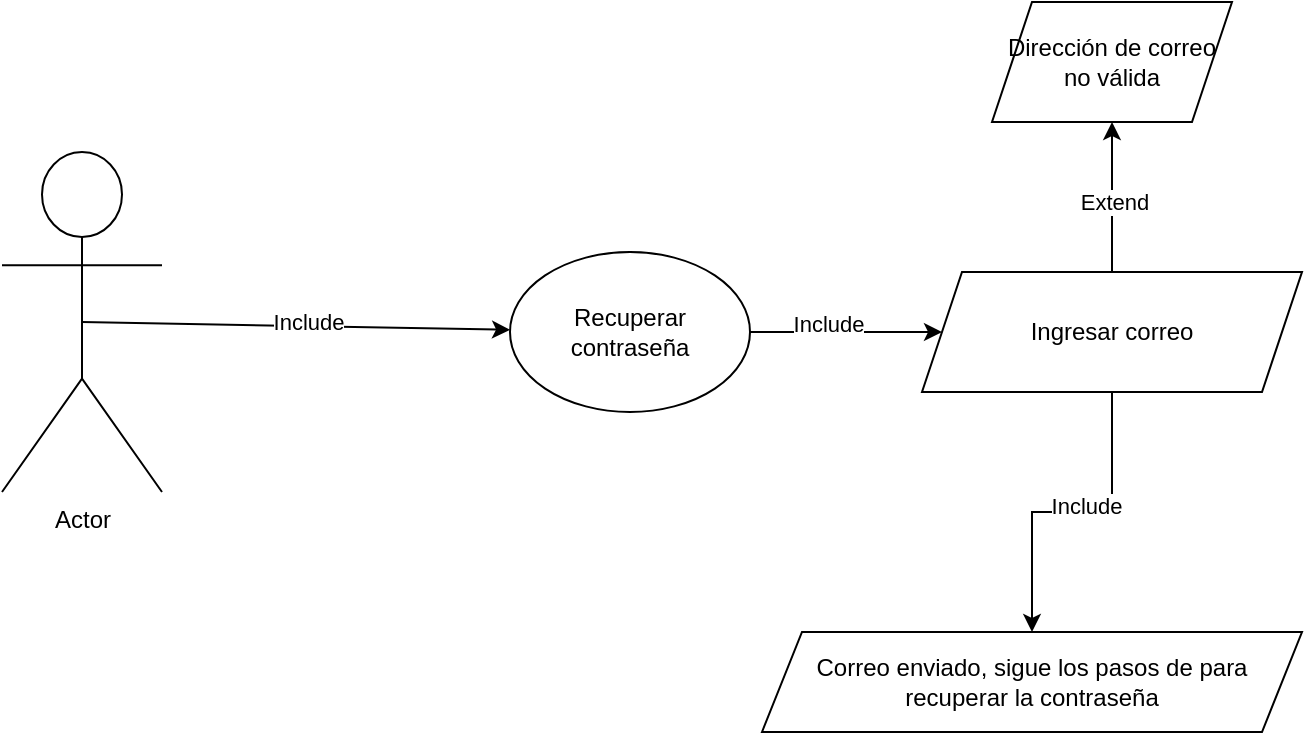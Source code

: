 <mxfile version="24.7.10">
  <diagram name="Página-1" id="EH9jaD34zJfbLtreNjCQ">
    <mxGraphModel dx="1313" dy="713" grid="1" gridSize="10" guides="1" tooltips="1" connect="1" arrows="1" fold="1" page="1" pageScale="1" pageWidth="827" pageHeight="1169" math="0" shadow="0">
      <root>
        <mxCell id="0" />
        <mxCell id="1" parent="0" />
        <mxCell id="YtHPKWVG1ntPzPeqZTOq-1" value="Actor" style="shape=umlActor;verticalLabelPosition=bottom;verticalAlign=top;html=1;outlineConnect=0;" vertex="1" parent="1">
          <mxGeometry x="160" y="200" width="80" height="170" as="geometry" />
        </mxCell>
        <mxCell id="YtHPKWVG1ntPzPeqZTOq-8" value="" style="endArrow=classic;html=1;rounded=0;exitX=0.5;exitY=0.5;exitDx=0;exitDy=0;exitPerimeter=0;" edge="1" parent="1" source="YtHPKWVG1ntPzPeqZTOq-1" target="YtHPKWVG1ntPzPeqZTOq-10">
          <mxGeometry width="50" height="50" relative="1" as="geometry">
            <mxPoint x="475" y="240" as="sourcePoint" />
            <mxPoint x="475" y="260.711" as="targetPoint" />
            <Array as="points" />
          </mxGeometry>
        </mxCell>
        <mxCell id="YtHPKWVG1ntPzPeqZTOq-22" value="Include" style="edgeLabel;html=1;align=center;verticalAlign=middle;resizable=0;points=[];" vertex="1" connectable="0" parent="YtHPKWVG1ntPzPeqZTOq-8">
          <mxGeometry x="0.052" y="2" relative="1" as="geometry">
            <mxPoint as="offset" />
          </mxGeometry>
        </mxCell>
        <mxCell id="YtHPKWVG1ntPzPeqZTOq-13" style="edgeStyle=orthogonalEdgeStyle;rounded=0;orthogonalLoop=1;jettySize=auto;html=1;exitX=1;exitY=0.5;exitDx=0;exitDy=0;" edge="1" parent="1" source="YtHPKWVG1ntPzPeqZTOq-10" target="YtHPKWVG1ntPzPeqZTOq-15">
          <mxGeometry relative="1" as="geometry">
            <mxPoint x="610" y="290" as="targetPoint" />
          </mxGeometry>
        </mxCell>
        <mxCell id="YtHPKWVG1ntPzPeqZTOq-14" value="Include" style="edgeLabel;html=1;align=center;verticalAlign=middle;resizable=0;points=[];" vertex="1" connectable="0" parent="YtHPKWVG1ntPzPeqZTOq-13">
          <mxGeometry x="-0.195" y="4" relative="1" as="geometry">
            <mxPoint as="offset" />
          </mxGeometry>
        </mxCell>
        <mxCell id="YtHPKWVG1ntPzPeqZTOq-10" value="Recuperar contraseña" style="ellipse;whiteSpace=wrap;html=1;" vertex="1" parent="1">
          <mxGeometry x="414" y="250" width="120" height="80" as="geometry" />
        </mxCell>
        <mxCell id="YtHPKWVG1ntPzPeqZTOq-16" style="edgeStyle=orthogonalEdgeStyle;rounded=0;orthogonalLoop=1;jettySize=auto;html=1;entryX=0.5;entryY=1;entryDx=0;entryDy=0;" edge="1" parent="1" source="YtHPKWVG1ntPzPeqZTOq-15" target="YtHPKWVG1ntPzPeqZTOq-18">
          <mxGeometry relative="1" as="geometry">
            <mxPoint x="715" y="180" as="targetPoint" />
          </mxGeometry>
        </mxCell>
        <mxCell id="YtHPKWVG1ntPzPeqZTOq-17" value="Extend" style="edgeLabel;html=1;align=center;verticalAlign=middle;resizable=0;points=[];" vertex="1" connectable="0" parent="YtHPKWVG1ntPzPeqZTOq-16">
          <mxGeometry x="-0.051" y="-1" relative="1" as="geometry">
            <mxPoint as="offset" />
          </mxGeometry>
        </mxCell>
        <mxCell id="YtHPKWVG1ntPzPeqZTOq-19" style="edgeStyle=orthogonalEdgeStyle;rounded=0;orthogonalLoop=1;jettySize=auto;html=1;entryX=0.5;entryY=0;entryDx=0;entryDy=0;" edge="1" parent="1" source="YtHPKWVG1ntPzPeqZTOq-15" target="YtHPKWVG1ntPzPeqZTOq-21">
          <mxGeometry relative="1" as="geometry">
            <mxPoint x="715" y="400" as="targetPoint" />
          </mxGeometry>
        </mxCell>
        <mxCell id="YtHPKWVG1ntPzPeqZTOq-20" value="Include" style="edgeLabel;html=1;align=center;verticalAlign=middle;resizable=0;points=[];" vertex="1" connectable="0" parent="YtHPKWVG1ntPzPeqZTOq-19">
          <mxGeometry x="-0.086" y="-3" relative="1" as="geometry">
            <mxPoint as="offset" />
          </mxGeometry>
        </mxCell>
        <mxCell id="YtHPKWVG1ntPzPeqZTOq-15" value="Ingresar correo" style="shape=parallelogram;perimeter=parallelogramPerimeter;whiteSpace=wrap;html=1;fixedSize=1;" vertex="1" parent="1">
          <mxGeometry x="620" y="260" width="190" height="60" as="geometry" />
        </mxCell>
        <mxCell id="YtHPKWVG1ntPzPeqZTOq-18" value="Dirección de correo no vá&lt;span style=&quot;background-color: initial;&quot;&gt;lida&lt;/span&gt;" style="shape=parallelogram;perimeter=parallelogramPerimeter;whiteSpace=wrap;html=1;fixedSize=1;" vertex="1" parent="1">
          <mxGeometry x="655" y="125" width="120" height="60" as="geometry" />
        </mxCell>
        <mxCell id="YtHPKWVG1ntPzPeqZTOq-21" value="Correo enviado, sigue los pasos de para recuperar la contraseña" style="shape=parallelogram;perimeter=parallelogramPerimeter;whiteSpace=wrap;html=1;fixedSize=1;" vertex="1" parent="1">
          <mxGeometry x="540" y="440" width="270" height="50" as="geometry" />
        </mxCell>
      </root>
    </mxGraphModel>
  </diagram>
</mxfile>
